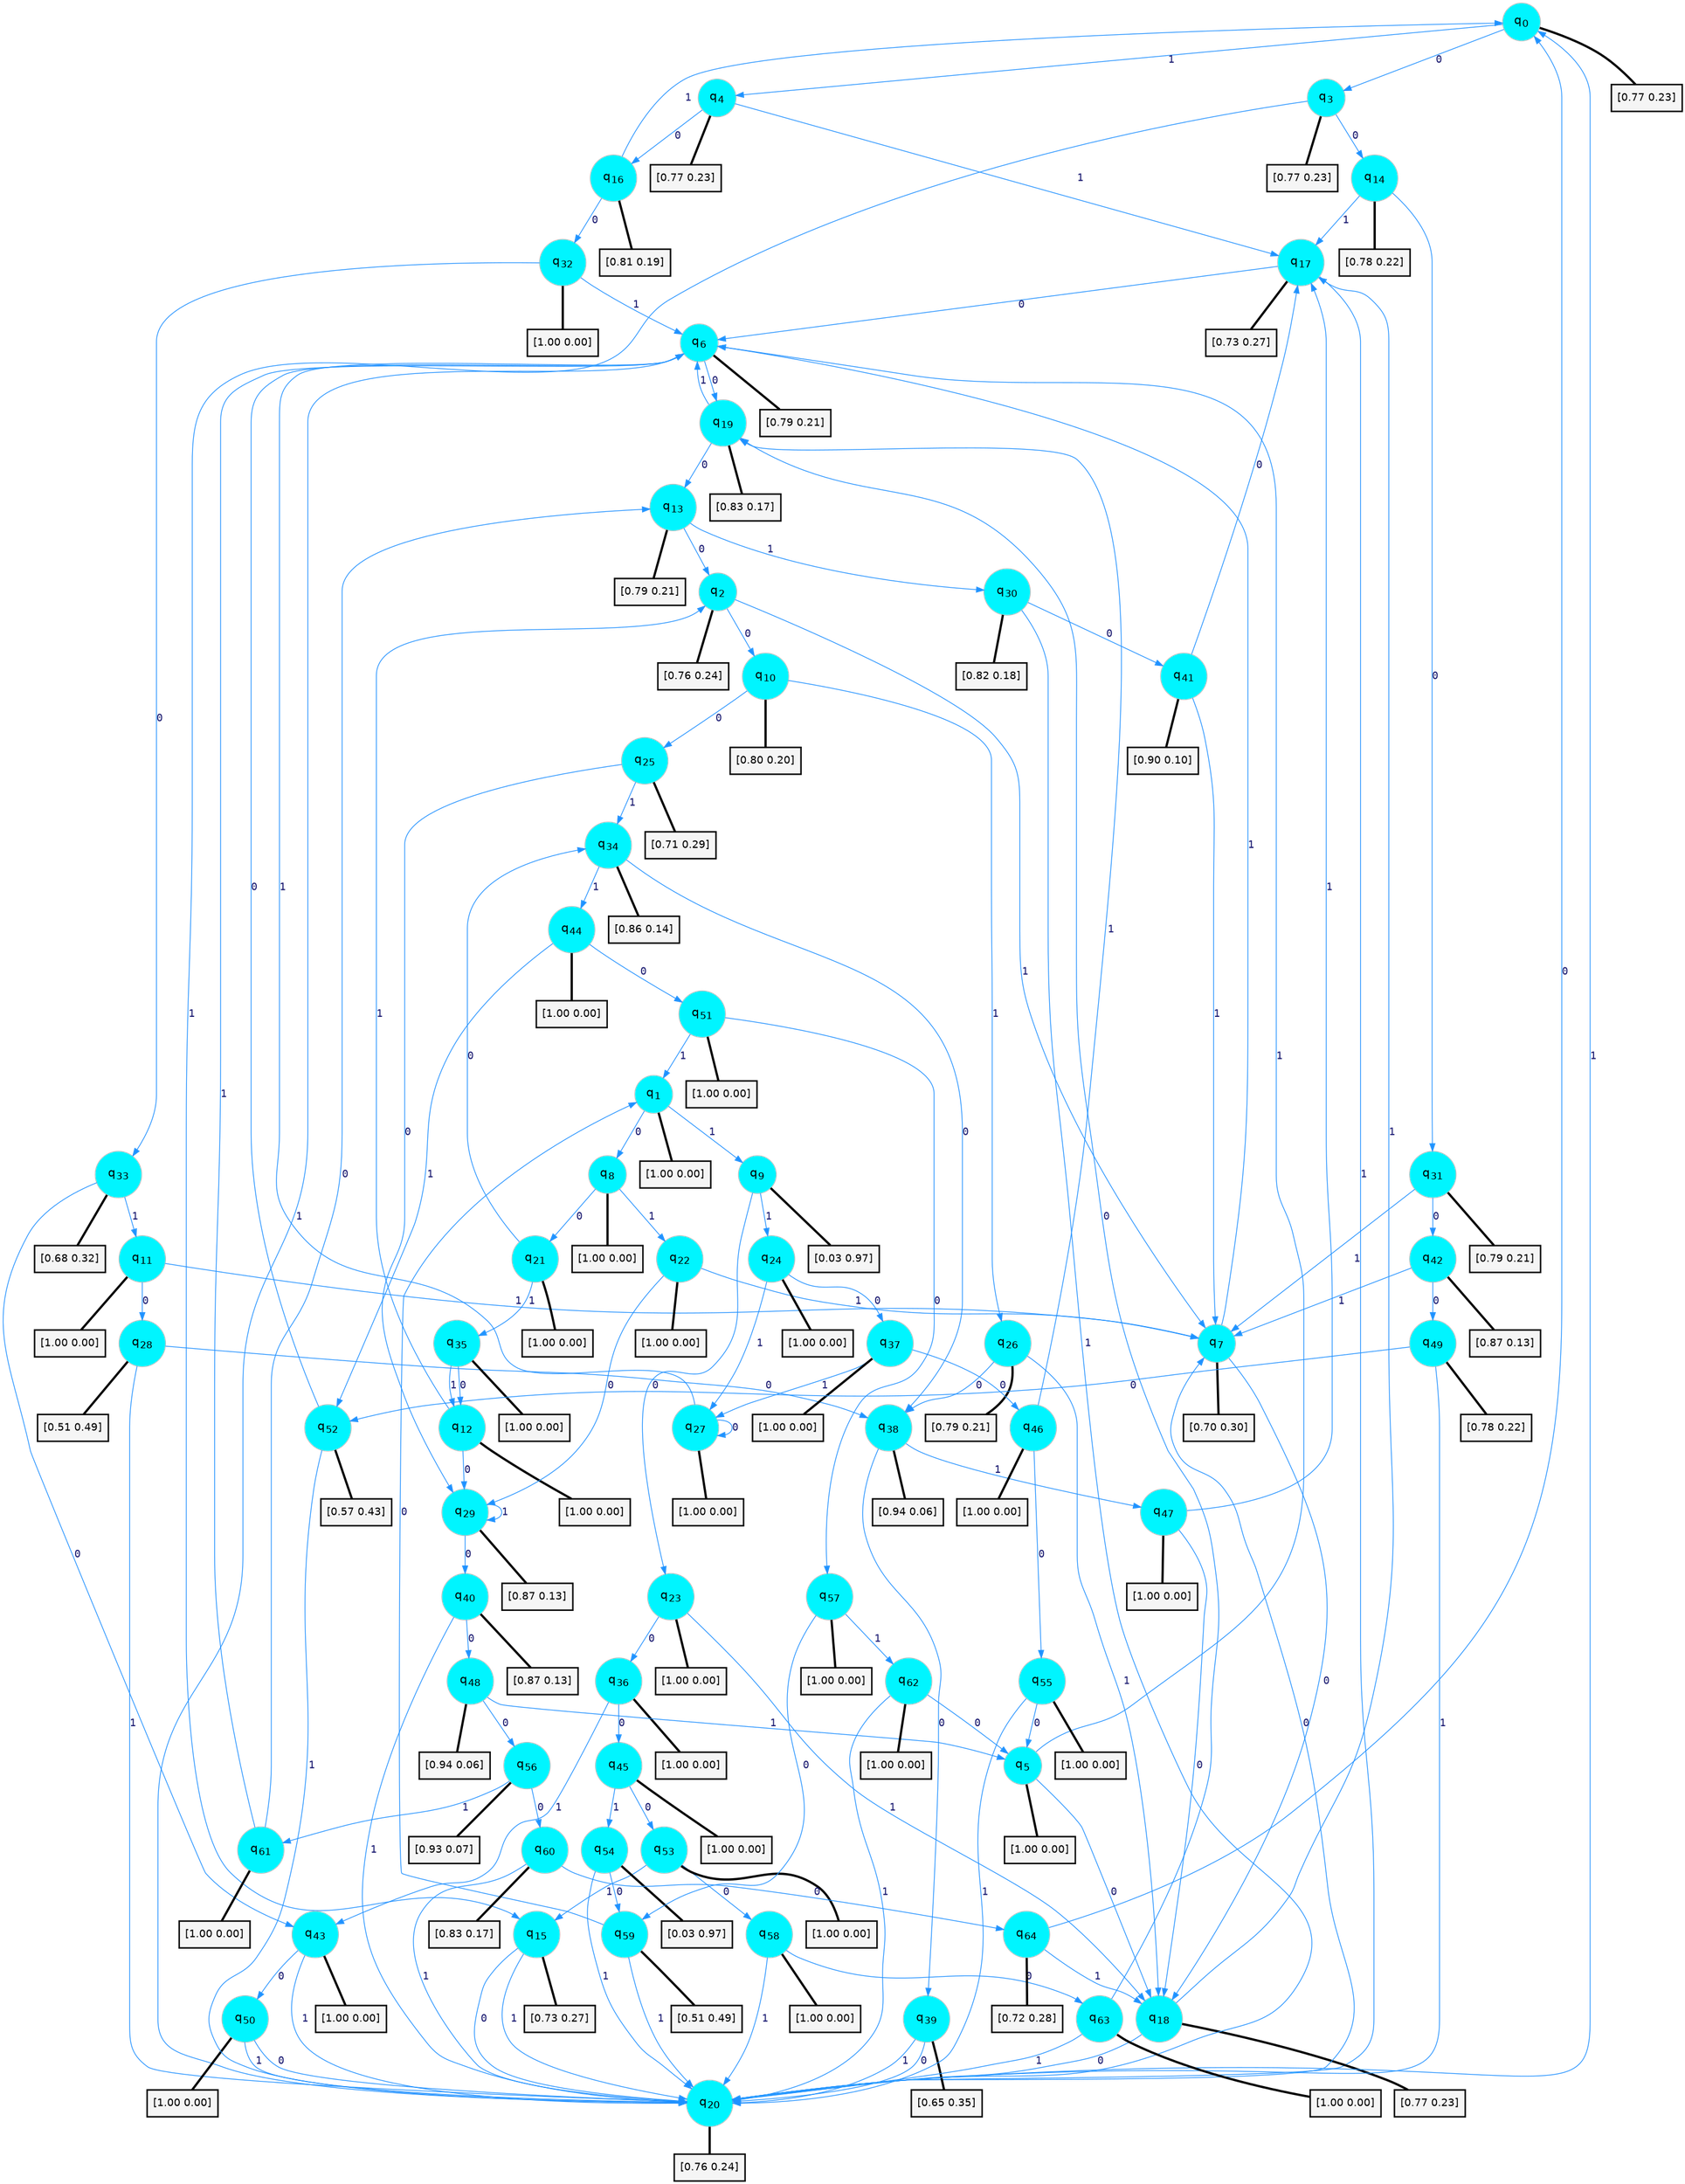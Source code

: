 digraph G {
graph [
bgcolor=transparent, dpi=300, rankdir=TD, size="40,25"];
node [
color=gray, fillcolor=turquoise1, fontcolor=black, fontname=Helvetica, fontsize=16, fontweight=bold, shape=circle, style=filled];
edge [
arrowsize=1, color=dodgerblue1, fontcolor=midnightblue, fontname=courier, fontweight=bold, penwidth=1, style=solid, weight=20];
0[label=<q<SUB>0</SUB>>];
1[label=<q<SUB>1</SUB>>];
2[label=<q<SUB>2</SUB>>];
3[label=<q<SUB>3</SUB>>];
4[label=<q<SUB>4</SUB>>];
5[label=<q<SUB>5</SUB>>];
6[label=<q<SUB>6</SUB>>];
7[label=<q<SUB>7</SUB>>];
8[label=<q<SUB>8</SUB>>];
9[label=<q<SUB>9</SUB>>];
10[label=<q<SUB>10</SUB>>];
11[label=<q<SUB>11</SUB>>];
12[label=<q<SUB>12</SUB>>];
13[label=<q<SUB>13</SUB>>];
14[label=<q<SUB>14</SUB>>];
15[label=<q<SUB>15</SUB>>];
16[label=<q<SUB>16</SUB>>];
17[label=<q<SUB>17</SUB>>];
18[label=<q<SUB>18</SUB>>];
19[label=<q<SUB>19</SUB>>];
20[label=<q<SUB>20</SUB>>];
21[label=<q<SUB>21</SUB>>];
22[label=<q<SUB>22</SUB>>];
23[label=<q<SUB>23</SUB>>];
24[label=<q<SUB>24</SUB>>];
25[label=<q<SUB>25</SUB>>];
26[label=<q<SUB>26</SUB>>];
27[label=<q<SUB>27</SUB>>];
28[label=<q<SUB>28</SUB>>];
29[label=<q<SUB>29</SUB>>];
30[label=<q<SUB>30</SUB>>];
31[label=<q<SUB>31</SUB>>];
32[label=<q<SUB>32</SUB>>];
33[label=<q<SUB>33</SUB>>];
34[label=<q<SUB>34</SUB>>];
35[label=<q<SUB>35</SUB>>];
36[label=<q<SUB>36</SUB>>];
37[label=<q<SUB>37</SUB>>];
38[label=<q<SUB>38</SUB>>];
39[label=<q<SUB>39</SUB>>];
40[label=<q<SUB>40</SUB>>];
41[label=<q<SUB>41</SUB>>];
42[label=<q<SUB>42</SUB>>];
43[label=<q<SUB>43</SUB>>];
44[label=<q<SUB>44</SUB>>];
45[label=<q<SUB>45</SUB>>];
46[label=<q<SUB>46</SUB>>];
47[label=<q<SUB>47</SUB>>];
48[label=<q<SUB>48</SUB>>];
49[label=<q<SUB>49</SUB>>];
50[label=<q<SUB>50</SUB>>];
51[label=<q<SUB>51</SUB>>];
52[label=<q<SUB>52</SUB>>];
53[label=<q<SUB>53</SUB>>];
54[label=<q<SUB>54</SUB>>];
55[label=<q<SUB>55</SUB>>];
56[label=<q<SUB>56</SUB>>];
57[label=<q<SUB>57</SUB>>];
58[label=<q<SUB>58</SUB>>];
59[label=<q<SUB>59</SUB>>];
60[label=<q<SUB>60</SUB>>];
61[label=<q<SUB>61</SUB>>];
62[label=<q<SUB>62</SUB>>];
63[label=<q<SUB>63</SUB>>];
64[label=<q<SUB>64</SUB>>];
65[label="[0.77 0.23]", shape=box,fontcolor=black, fontname=Helvetica, fontsize=14, penwidth=2, fillcolor=whitesmoke,color=black];
66[label="[1.00 0.00]", shape=box,fontcolor=black, fontname=Helvetica, fontsize=14, penwidth=2, fillcolor=whitesmoke,color=black];
67[label="[0.76 0.24]", shape=box,fontcolor=black, fontname=Helvetica, fontsize=14, penwidth=2, fillcolor=whitesmoke,color=black];
68[label="[0.77 0.23]", shape=box,fontcolor=black, fontname=Helvetica, fontsize=14, penwidth=2, fillcolor=whitesmoke,color=black];
69[label="[0.77 0.23]", shape=box,fontcolor=black, fontname=Helvetica, fontsize=14, penwidth=2, fillcolor=whitesmoke,color=black];
70[label="[1.00 0.00]", shape=box,fontcolor=black, fontname=Helvetica, fontsize=14, penwidth=2, fillcolor=whitesmoke,color=black];
71[label="[0.79 0.21]", shape=box,fontcolor=black, fontname=Helvetica, fontsize=14, penwidth=2, fillcolor=whitesmoke,color=black];
72[label="[0.70 0.30]", shape=box,fontcolor=black, fontname=Helvetica, fontsize=14, penwidth=2, fillcolor=whitesmoke,color=black];
73[label="[1.00 0.00]", shape=box,fontcolor=black, fontname=Helvetica, fontsize=14, penwidth=2, fillcolor=whitesmoke,color=black];
74[label="[0.03 0.97]", shape=box,fontcolor=black, fontname=Helvetica, fontsize=14, penwidth=2, fillcolor=whitesmoke,color=black];
75[label="[0.80 0.20]", shape=box,fontcolor=black, fontname=Helvetica, fontsize=14, penwidth=2, fillcolor=whitesmoke,color=black];
76[label="[1.00 0.00]", shape=box,fontcolor=black, fontname=Helvetica, fontsize=14, penwidth=2, fillcolor=whitesmoke,color=black];
77[label="[1.00 0.00]", shape=box,fontcolor=black, fontname=Helvetica, fontsize=14, penwidth=2, fillcolor=whitesmoke,color=black];
78[label="[0.79 0.21]", shape=box,fontcolor=black, fontname=Helvetica, fontsize=14, penwidth=2, fillcolor=whitesmoke,color=black];
79[label="[0.78 0.22]", shape=box,fontcolor=black, fontname=Helvetica, fontsize=14, penwidth=2, fillcolor=whitesmoke,color=black];
80[label="[0.73 0.27]", shape=box,fontcolor=black, fontname=Helvetica, fontsize=14, penwidth=2, fillcolor=whitesmoke,color=black];
81[label="[0.81 0.19]", shape=box,fontcolor=black, fontname=Helvetica, fontsize=14, penwidth=2, fillcolor=whitesmoke,color=black];
82[label="[0.73 0.27]", shape=box,fontcolor=black, fontname=Helvetica, fontsize=14, penwidth=2, fillcolor=whitesmoke,color=black];
83[label="[0.77 0.23]", shape=box,fontcolor=black, fontname=Helvetica, fontsize=14, penwidth=2, fillcolor=whitesmoke,color=black];
84[label="[0.83 0.17]", shape=box,fontcolor=black, fontname=Helvetica, fontsize=14, penwidth=2, fillcolor=whitesmoke,color=black];
85[label="[0.76 0.24]", shape=box,fontcolor=black, fontname=Helvetica, fontsize=14, penwidth=2, fillcolor=whitesmoke,color=black];
86[label="[1.00 0.00]", shape=box,fontcolor=black, fontname=Helvetica, fontsize=14, penwidth=2, fillcolor=whitesmoke,color=black];
87[label="[1.00 0.00]", shape=box,fontcolor=black, fontname=Helvetica, fontsize=14, penwidth=2, fillcolor=whitesmoke,color=black];
88[label="[1.00 0.00]", shape=box,fontcolor=black, fontname=Helvetica, fontsize=14, penwidth=2, fillcolor=whitesmoke,color=black];
89[label="[1.00 0.00]", shape=box,fontcolor=black, fontname=Helvetica, fontsize=14, penwidth=2, fillcolor=whitesmoke,color=black];
90[label="[0.71 0.29]", shape=box,fontcolor=black, fontname=Helvetica, fontsize=14, penwidth=2, fillcolor=whitesmoke,color=black];
91[label="[0.79 0.21]", shape=box,fontcolor=black, fontname=Helvetica, fontsize=14, penwidth=2, fillcolor=whitesmoke,color=black];
92[label="[1.00 0.00]", shape=box,fontcolor=black, fontname=Helvetica, fontsize=14, penwidth=2, fillcolor=whitesmoke,color=black];
93[label="[0.51 0.49]", shape=box,fontcolor=black, fontname=Helvetica, fontsize=14, penwidth=2, fillcolor=whitesmoke,color=black];
94[label="[0.87 0.13]", shape=box,fontcolor=black, fontname=Helvetica, fontsize=14, penwidth=2, fillcolor=whitesmoke,color=black];
95[label="[0.82 0.18]", shape=box,fontcolor=black, fontname=Helvetica, fontsize=14, penwidth=2, fillcolor=whitesmoke,color=black];
96[label="[0.79 0.21]", shape=box,fontcolor=black, fontname=Helvetica, fontsize=14, penwidth=2, fillcolor=whitesmoke,color=black];
97[label="[1.00 0.00]", shape=box,fontcolor=black, fontname=Helvetica, fontsize=14, penwidth=2, fillcolor=whitesmoke,color=black];
98[label="[0.68 0.32]", shape=box,fontcolor=black, fontname=Helvetica, fontsize=14, penwidth=2, fillcolor=whitesmoke,color=black];
99[label="[0.86 0.14]", shape=box,fontcolor=black, fontname=Helvetica, fontsize=14, penwidth=2, fillcolor=whitesmoke,color=black];
100[label="[1.00 0.00]", shape=box,fontcolor=black, fontname=Helvetica, fontsize=14, penwidth=2, fillcolor=whitesmoke,color=black];
101[label="[1.00 0.00]", shape=box,fontcolor=black, fontname=Helvetica, fontsize=14, penwidth=2, fillcolor=whitesmoke,color=black];
102[label="[1.00 0.00]", shape=box,fontcolor=black, fontname=Helvetica, fontsize=14, penwidth=2, fillcolor=whitesmoke,color=black];
103[label="[0.94 0.06]", shape=box,fontcolor=black, fontname=Helvetica, fontsize=14, penwidth=2, fillcolor=whitesmoke,color=black];
104[label="[0.65 0.35]", shape=box,fontcolor=black, fontname=Helvetica, fontsize=14, penwidth=2, fillcolor=whitesmoke,color=black];
105[label="[0.87 0.13]", shape=box,fontcolor=black, fontname=Helvetica, fontsize=14, penwidth=2, fillcolor=whitesmoke,color=black];
106[label="[0.90 0.10]", shape=box,fontcolor=black, fontname=Helvetica, fontsize=14, penwidth=2, fillcolor=whitesmoke,color=black];
107[label="[0.87 0.13]", shape=box,fontcolor=black, fontname=Helvetica, fontsize=14, penwidth=2, fillcolor=whitesmoke,color=black];
108[label="[1.00 0.00]", shape=box,fontcolor=black, fontname=Helvetica, fontsize=14, penwidth=2, fillcolor=whitesmoke,color=black];
109[label="[1.00 0.00]", shape=box,fontcolor=black, fontname=Helvetica, fontsize=14, penwidth=2, fillcolor=whitesmoke,color=black];
110[label="[1.00 0.00]", shape=box,fontcolor=black, fontname=Helvetica, fontsize=14, penwidth=2, fillcolor=whitesmoke,color=black];
111[label="[1.00 0.00]", shape=box,fontcolor=black, fontname=Helvetica, fontsize=14, penwidth=2, fillcolor=whitesmoke,color=black];
112[label="[1.00 0.00]", shape=box,fontcolor=black, fontname=Helvetica, fontsize=14, penwidth=2, fillcolor=whitesmoke,color=black];
113[label="[0.94 0.06]", shape=box,fontcolor=black, fontname=Helvetica, fontsize=14, penwidth=2, fillcolor=whitesmoke,color=black];
114[label="[0.78 0.22]", shape=box,fontcolor=black, fontname=Helvetica, fontsize=14, penwidth=2, fillcolor=whitesmoke,color=black];
115[label="[1.00 0.00]", shape=box,fontcolor=black, fontname=Helvetica, fontsize=14, penwidth=2, fillcolor=whitesmoke,color=black];
116[label="[1.00 0.00]", shape=box,fontcolor=black, fontname=Helvetica, fontsize=14, penwidth=2, fillcolor=whitesmoke,color=black];
117[label="[0.57 0.43]", shape=box,fontcolor=black, fontname=Helvetica, fontsize=14, penwidth=2, fillcolor=whitesmoke,color=black];
118[label="[1.00 0.00]", shape=box,fontcolor=black, fontname=Helvetica, fontsize=14, penwidth=2, fillcolor=whitesmoke,color=black];
119[label="[0.03 0.97]", shape=box,fontcolor=black, fontname=Helvetica, fontsize=14, penwidth=2, fillcolor=whitesmoke,color=black];
120[label="[1.00 0.00]", shape=box,fontcolor=black, fontname=Helvetica, fontsize=14, penwidth=2, fillcolor=whitesmoke,color=black];
121[label="[0.93 0.07]", shape=box,fontcolor=black, fontname=Helvetica, fontsize=14, penwidth=2, fillcolor=whitesmoke,color=black];
122[label="[1.00 0.00]", shape=box,fontcolor=black, fontname=Helvetica, fontsize=14, penwidth=2, fillcolor=whitesmoke,color=black];
123[label="[1.00 0.00]", shape=box,fontcolor=black, fontname=Helvetica, fontsize=14, penwidth=2, fillcolor=whitesmoke,color=black];
124[label="[0.51 0.49]", shape=box,fontcolor=black, fontname=Helvetica, fontsize=14, penwidth=2, fillcolor=whitesmoke,color=black];
125[label="[0.83 0.17]", shape=box,fontcolor=black, fontname=Helvetica, fontsize=14, penwidth=2, fillcolor=whitesmoke,color=black];
126[label="[1.00 0.00]", shape=box,fontcolor=black, fontname=Helvetica, fontsize=14, penwidth=2, fillcolor=whitesmoke,color=black];
127[label="[1.00 0.00]", shape=box,fontcolor=black, fontname=Helvetica, fontsize=14, penwidth=2, fillcolor=whitesmoke,color=black];
128[label="[1.00 0.00]", shape=box,fontcolor=black, fontname=Helvetica, fontsize=14, penwidth=2, fillcolor=whitesmoke,color=black];
129[label="[0.72 0.28]", shape=box,fontcolor=black, fontname=Helvetica, fontsize=14, penwidth=2, fillcolor=whitesmoke,color=black];
0->3 [label=0];
0->4 [label=1];
0->65 [arrowhead=none, penwidth=3,color=black];
1->8 [label=0];
1->9 [label=1];
1->66 [arrowhead=none, penwidth=3,color=black];
2->10 [label=0];
2->7 [label=1];
2->67 [arrowhead=none, penwidth=3,color=black];
3->14 [label=0];
3->15 [label=1];
3->68 [arrowhead=none, penwidth=3,color=black];
4->16 [label=0];
4->17 [label=1];
4->69 [arrowhead=none, penwidth=3,color=black];
5->18 [label=0];
5->6 [label=1];
5->70 [arrowhead=none, penwidth=3,color=black];
6->19 [label=0];
6->20 [label=1];
6->71 [arrowhead=none, penwidth=3,color=black];
7->18 [label=0];
7->6 [label=1];
7->72 [arrowhead=none, penwidth=3,color=black];
8->21 [label=0];
8->22 [label=1];
8->73 [arrowhead=none, penwidth=3,color=black];
9->23 [label=0];
9->24 [label=1];
9->74 [arrowhead=none, penwidth=3,color=black];
10->25 [label=0];
10->26 [label=1];
10->75 [arrowhead=none, penwidth=3,color=black];
11->28 [label=0];
11->7 [label=1];
11->76 [arrowhead=none, penwidth=3,color=black];
12->29 [label=0];
12->2 [label=1];
12->77 [arrowhead=none, penwidth=3,color=black];
13->2 [label=0];
13->30 [label=1];
13->78 [arrowhead=none, penwidth=3,color=black];
14->31 [label=0];
14->17 [label=1];
14->79 [arrowhead=none, penwidth=3,color=black];
15->20 [label=0];
15->20 [label=1];
15->80 [arrowhead=none, penwidth=3,color=black];
16->32 [label=0];
16->0 [label=1];
16->81 [arrowhead=none, penwidth=3,color=black];
17->6 [label=0];
17->20 [label=1];
17->82 [arrowhead=none, penwidth=3,color=black];
18->20 [label=0];
18->17 [label=1];
18->83 [arrowhead=none, penwidth=3,color=black];
19->13 [label=0];
19->6 [label=1];
19->84 [arrowhead=none, penwidth=3,color=black];
20->7 [label=0];
20->0 [label=1];
20->85 [arrowhead=none, penwidth=3,color=black];
21->34 [label=0];
21->35 [label=1];
21->86 [arrowhead=none, penwidth=3,color=black];
22->29 [label=0];
22->7 [label=1];
22->87 [arrowhead=none, penwidth=3,color=black];
23->36 [label=0];
23->18 [label=1];
23->88 [arrowhead=none, penwidth=3,color=black];
24->37 [label=0];
24->27 [label=1];
24->89 [arrowhead=none, penwidth=3,color=black];
25->29 [label=0];
25->34 [label=1];
25->90 [arrowhead=none, penwidth=3,color=black];
26->38 [label=0];
26->18 [label=1];
26->91 [arrowhead=none, penwidth=3,color=black];
27->27 [label=0];
27->6 [label=1];
27->92 [arrowhead=none, penwidth=3,color=black];
28->38 [label=0];
28->20 [label=1];
28->93 [arrowhead=none, penwidth=3,color=black];
29->40 [label=0];
29->29 [label=1];
29->94 [arrowhead=none, penwidth=3,color=black];
30->41 [label=0];
30->20 [label=1];
30->95 [arrowhead=none, penwidth=3,color=black];
31->42 [label=0];
31->7 [label=1];
31->96 [arrowhead=none, penwidth=3,color=black];
32->33 [label=0];
32->6 [label=1];
32->97 [arrowhead=none, penwidth=3,color=black];
33->43 [label=0];
33->11 [label=1];
33->98 [arrowhead=none, penwidth=3,color=black];
34->38 [label=0];
34->44 [label=1];
34->99 [arrowhead=none, penwidth=3,color=black];
35->12 [label=0];
35->12 [label=1];
35->100 [arrowhead=none, penwidth=3,color=black];
36->45 [label=0];
36->43 [label=1];
36->101 [arrowhead=none, penwidth=3,color=black];
37->46 [label=0];
37->27 [label=1];
37->102 [arrowhead=none, penwidth=3,color=black];
38->39 [label=0];
38->47 [label=1];
38->103 [arrowhead=none, penwidth=3,color=black];
39->20 [label=0];
39->20 [label=1];
39->104 [arrowhead=none, penwidth=3,color=black];
40->48 [label=0];
40->20 [label=1];
40->105 [arrowhead=none, penwidth=3,color=black];
41->17 [label=0];
41->7 [label=1];
41->106 [arrowhead=none, penwidth=3,color=black];
42->49 [label=0];
42->7 [label=1];
42->107 [arrowhead=none, penwidth=3,color=black];
43->50 [label=0];
43->20 [label=1];
43->108 [arrowhead=none, penwidth=3,color=black];
44->51 [label=0];
44->52 [label=1];
44->109 [arrowhead=none, penwidth=3,color=black];
45->53 [label=0];
45->54 [label=1];
45->110 [arrowhead=none, penwidth=3,color=black];
46->55 [label=0];
46->19 [label=1];
46->111 [arrowhead=none, penwidth=3,color=black];
47->18 [label=0];
47->17 [label=1];
47->112 [arrowhead=none, penwidth=3,color=black];
48->56 [label=0];
48->5 [label=1];
48->113 [arrowhead=none, penwidth=3,color=black];
49->52 [label=0];
49->20 [label=1];
49->114 [arrowhead=none, penwidth=3,color=black];
50->20 [label=0];
50->20 [label=1];
50->115 [arrowhead=none, penwidth=3,color=black];
51->57 [label=0];
51->1 [label=1];
51->116 [arrowhead=none, penwidth=3,color=black];
52->6 [label=0];
52->20 [label=1];
52->117 [arrowhead=none, penwidth=3,color=black];
53->58 [label=0];
53->15 [label=1];
53->118 [arrowhead=none, penwidth=3,color=black];
54->59 [label=0];
54->20 [label=1];
54->119 [arrowhead=none, penwidth=3,color=black];
55->5 [label=0];
55->20 [label=1];
55->120 [arrowhead=none, penwidth=3,color=black];
56->60 [label=0];
56->61 [label=1];
56->121 [arrowhead=none, penwidth=3,color=black];
57->59 [label=0];
57->62 [label=1];
57->122 [arrowhead=none, penwidth=3,color=black];
58->63 [label=0];
58->20 [label=1];
58->123 [arrowhead=none, penwidth=3,color=black];
59->1 [label=0];
59->20 [label=1];
59->124 [arrowhead=none, penwidth=3,color=black];
60->64 [label=0];
60->20 [label=1];
60->125 [arrowhead=none, penwidth=3,color=black];
61->13 [label=0];
61->6 [label=1];
61->126 [arrowhead=none, penwidth=3,color=black];
62->5 [label=0];
62->20 [label=1];
62->127 [arrowhead=none, penwidth=3,color=black];
63->19 [label=0];
63->20 [label=1];
63->128 [arrowhead=none, penwidth=3,color=black];
64->0 [label=0];
64->18 [label=1];
64->129 [arrowhead=none, penwidth=3,color=black];
}
